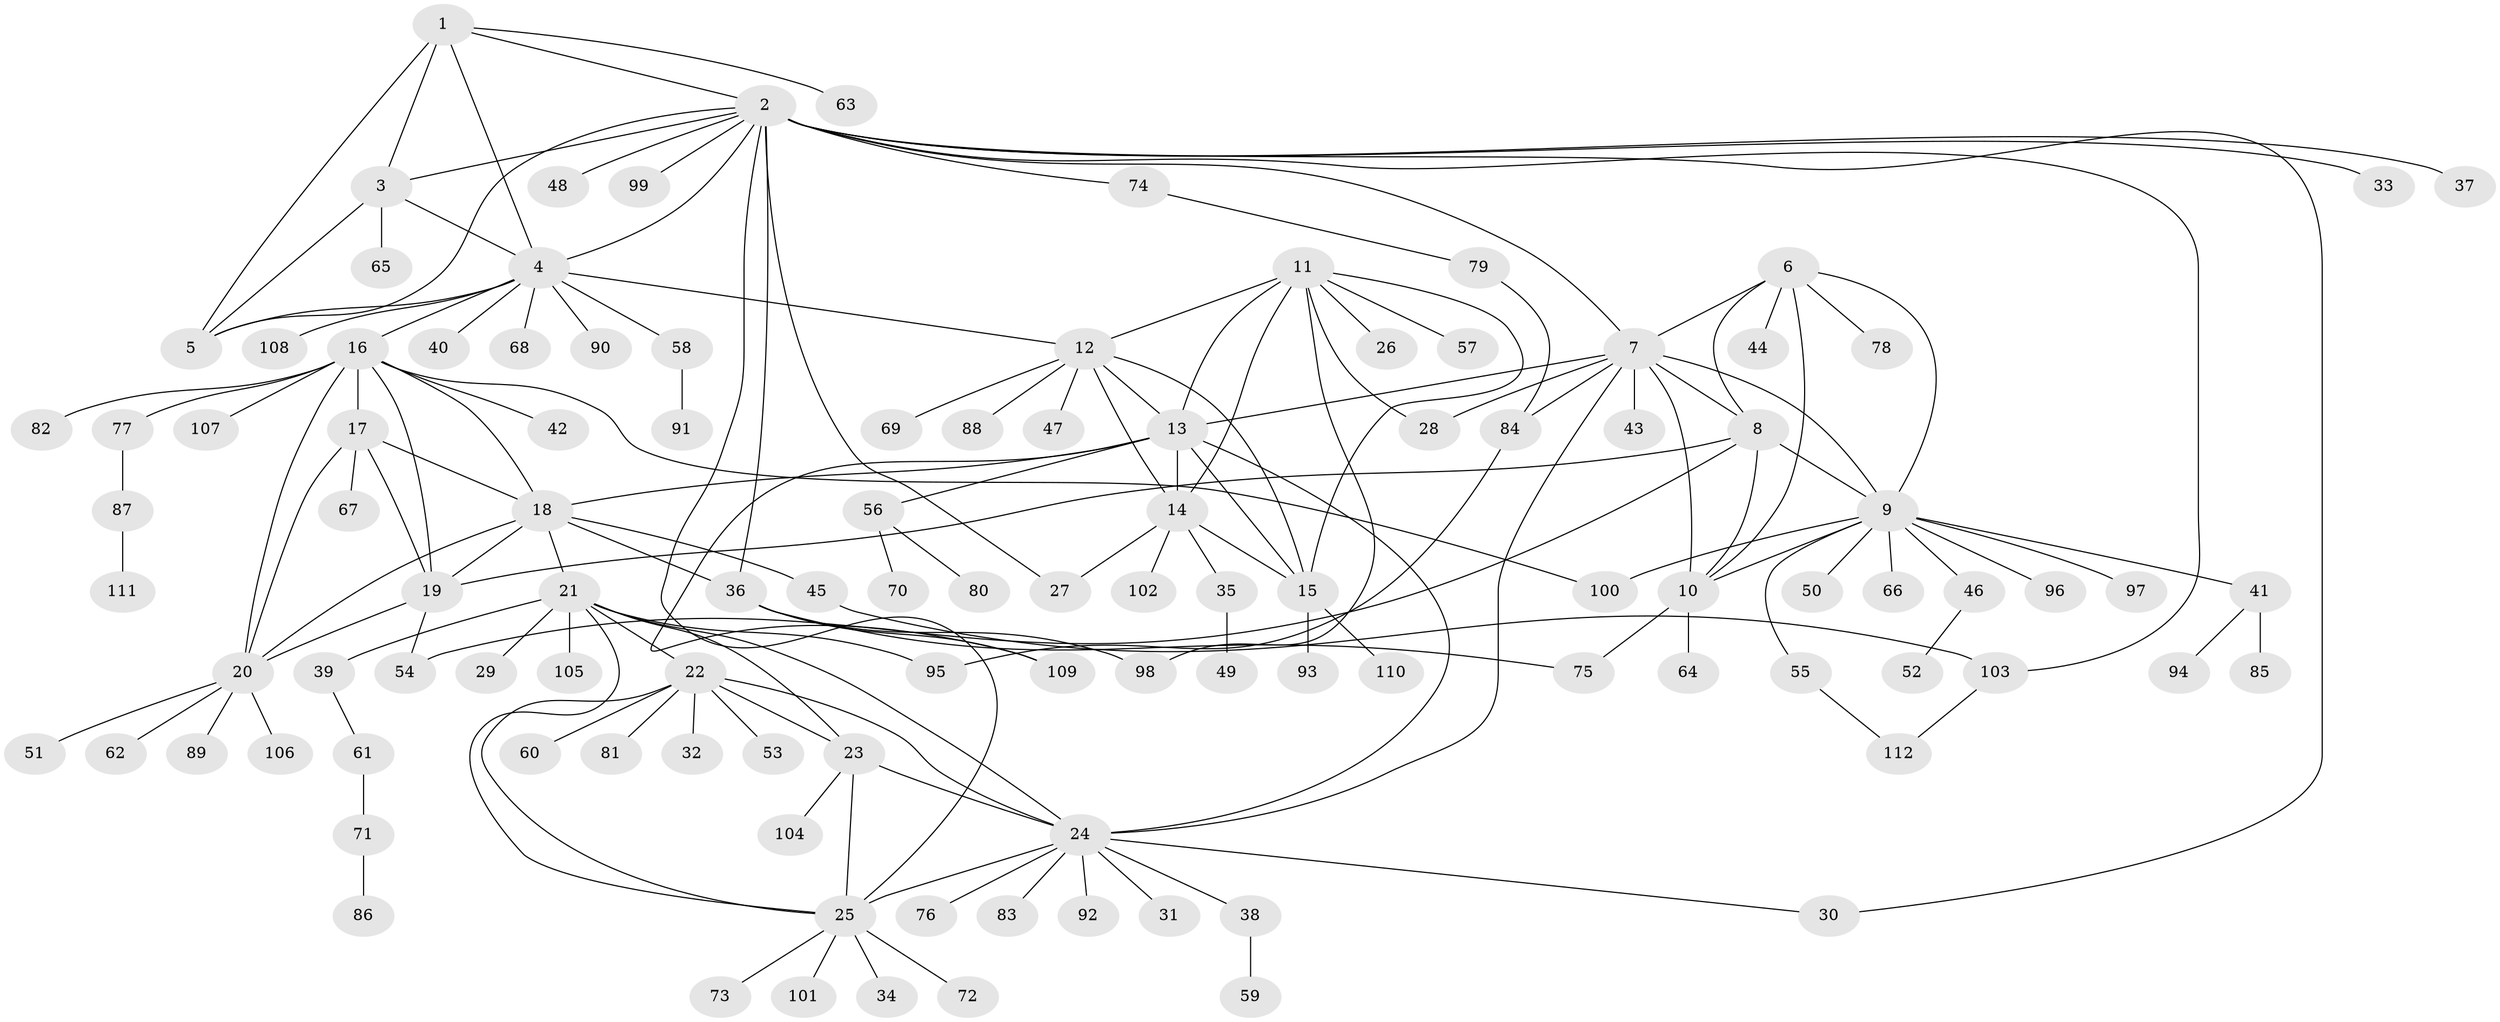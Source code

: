 // Generated by graph-tools (version 1.1) at 2025/50/03/09/25 03:50:42]
// undirected, 112 vertices, 160 edges
graph export_dot {
graph [start="1"]
  node [color=gray90,style=filled];
  1;
  2;
  3;
  4;
  5;
  6;
  7;
  8;
  9;
  10;
  11;
  12;
  13;
  14;
  15;
  16;
  17;
  18;
  19;
  20;
  21;
  22;
  23;
  24;
  25;
  26;
  27;
  28;
  29;
  30;
  31;
  32;
  33;
  34;
  35;
  36;
  37;
  38;
  39;
  40;
  41;
  42;
  43;
  44;
  45;
  46;
  47;
  48;
  49;
  50;
  51;
  52;
  53;
  54;
  55;
  56;
  57;
  58;
  59;
  60;
  61;
  62;
  63;
  64;
  65;
  66;
  67;
  68;
  69;
  70;
  71;
  72;
  73;
  74;
  75;
  76;
  77;
  78;
  79;
  80;
  81;
  82;
  83;
  84;
  85;
  86;
  87;
  88;
  89;
  90;
  91;
  92;
  93;
  94;
  95;
  96;
  97;
  98;
  99;
  100;
  101;
  102;
  103;
  104;
  105;
  106;
  107;
  108;
  109;
  110;
  111;
  112;
  1 -- 2;
  1 -- 3;
  1 -- 4;
  1 -- 5;
  1 -- 63;
  2 -- 3;
  2 -- 4;
  2 -- 5;
  2 -- 7;
  2 -- 25;
  2 -- 27;
  2 -- 30;
  2 -- 33;
  2 -- 36;
  2 -- 37;
  2 -- 48;
  2 -- 74;
  2 -- 99;
  2 -- 103;
  3 -- 4;
  3 -- 5;
  3 -- 65;
  4 -- 5;
  4 -- 12;
  4 -- 16;
  4 -- 40;
  4 -- 58;
  4 -- 68;
  4 -- 90;
  4 -- 108;
  6 -- 7;
  6 -- 8;
  6 -- 9;
  6 -- 10;
  6 -- 44;
  6 -- 78;
  7 -- 8;
  7 -- 9;
  7 -- 10;
  7 -- 13;
  7 -- 24;
  7 -- 28;
  7 -- 43;
  7 -- 84;
  8 -- 9;
  8 -- 10;
  8 -- 19;
  8 -- 54;
  9 -- 10;
  9 -- 41;
  9 -- 46;
  9 -- 50;
  9 -- 55;
  9 -- 66;
  9 -- 96;
  9 -- 97;
  9 -- 100;
  10 -- 64;
  10 -- 75;
  11 -- 12;
  11 -- 13;
  11 -- 14;
  11 -- 15;
  11 -- 26;
  11 -- 28;
  11 -- 57;
  11 -- 98;
  12 -- 13;
  12 -- 14;
  12 -- 15;
  12 -- 47;
  12 -- 69;
  12 -- 88;
  13 -- 14;
  13 -- 15;
  13 -- 18;
  13 -- 24;
  13 -- 56;
  13 -- 109;
  14 -- 15;
  14 -- 27;
  14 -- 35;
  14 -- 102;
  15 -- 93;
  15 -- 110;
  16 -- 17;
  16 -- 18;
  16 -- 19;
  16 -- 20;
  16 -- 42;
  16 -- 77;
  16 -- 82;
  16 -- 100;
  16 -- 107;
  17 -- 18;
  17 -- 19;
  17 -- 20;
  17 -- 67;
  18 -- 19;
  18 -- 20;
  18 -- 21;
  18 -- 36;
  18 -- 45;
  19 -- 20;
  19 -- 54;
  20 -- 51;
  20 -- 62;
  20 -- 89;
  20 -- 106;
  21 -- 22;
  21 -- 23;
  21 -- 24;
  21 -- 25;
  21 -- 29;
  21 -- 39;
  21 -- 95;
  21 -- 105;
  22 -- 23;
  22 -- 24;
  22 -- 25;
  22 -- 32;
  22 -- 53;
  22 -- 60;
  22 -- 81;
  23 -- 24;
  23 -- 25;
  23 -- 104;
  24 -- 25;
  24 -- 30;
  24 -- 31;
  24 -- 38;
  24 -- 76;
  24 -- 83;
  24 -- 92;
  25 -- 34;
  25 -- 72;
  25 -- 73;
  25 -- 101;
  35 -- 49;
  36 -- 75;
  36 -- 98;
  36 -- 109;
  38 -- 59;
  39 -- 61;
  41 -- 85;
  41 -- 94;
  45 -- 103;
  46 -- 52;
  55 -- 112;
  56 -- 70;
  56 -- 80;
  58 -- 91;
  61 -- 71;
  71 -- 86;
  74 -- 79;
  77 -- 87;
  79 -- 84;
  84 -- 95;
  87 -- 111;
  103 -- 112;
}
